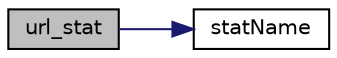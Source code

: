 digraph "url_stat"
{
  edge [fontname="Helvetica",fontsize="10",labelfontname="Helvetica",labelfontsize="10"];
  node [fontname="Helvetica",fontsize="10",shape=record];
  rankdir="LR";
  Node17 [label="url_stat",height=0.2,width=0.4,color="black", fillcolor="grey75", style="filled", fontcolor="black"];
  Node17 -> Node18 [color="midnightblue",fontsize="10",style="solid",fontname="Helvetica"];
  Node18 [label="statName",height=0.2,width=0.4,color="black", fillcolor="white", style="filled",URL="$class_p_h_p_excel___shared___zip_stream_wrapper.html#abcbc948f1e5d3b457098f818cdb5ccd5"];
}
